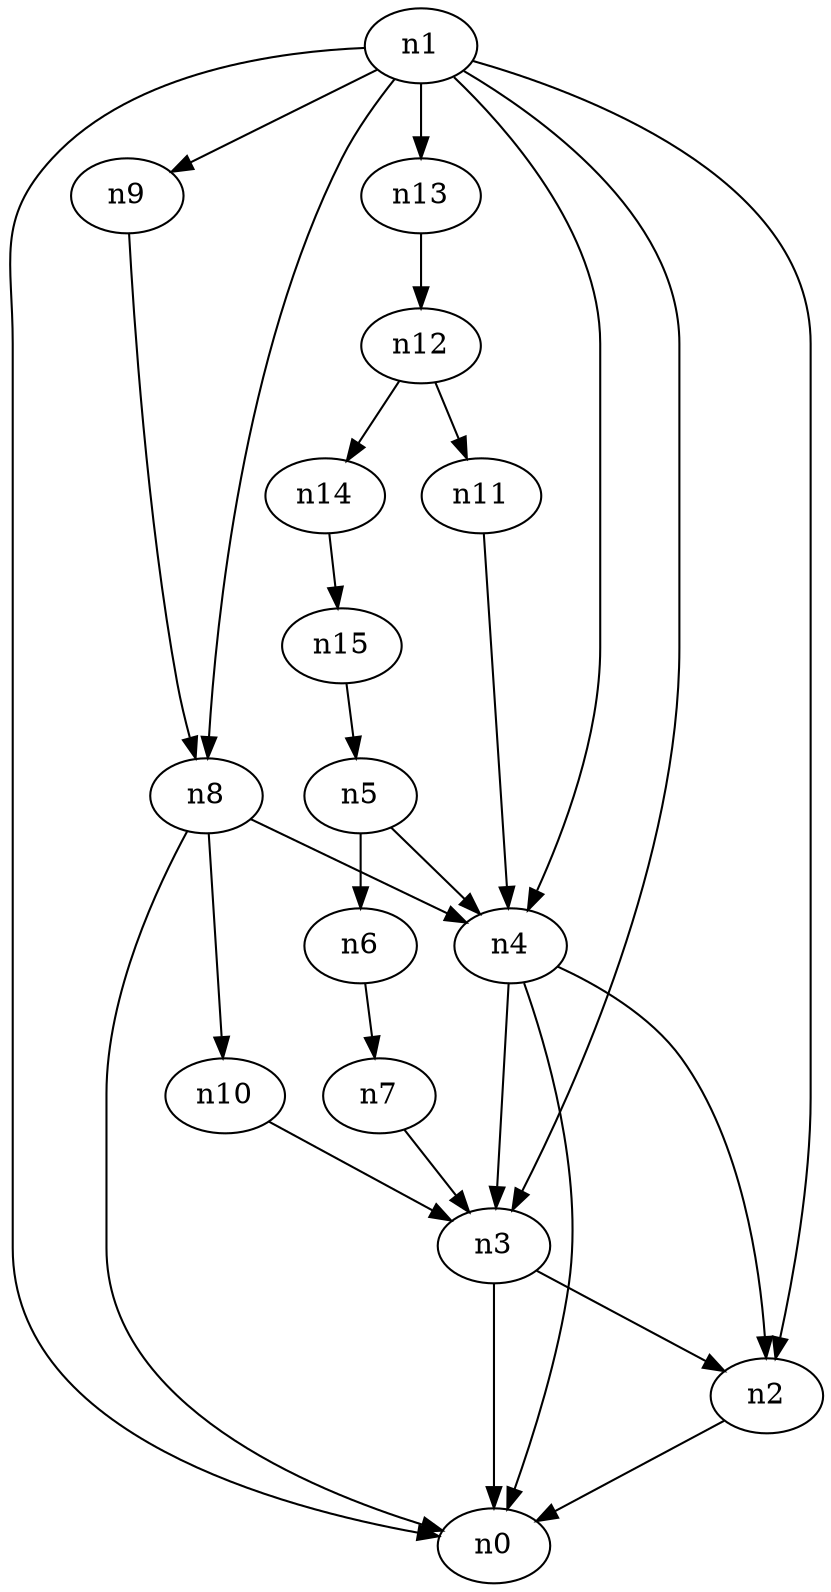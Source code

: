 digraph G {
	n1 -> n0	 [_graphml_id=e0];
	n1 -> n2	 [_graphml_id=e1];
	n1 -> n3	 [_graphml_id=e6];
	n1 -> n4	 [_graphml_id=e9];
	n1 -> n8	 [_graphml_id=e20];
	n1 -> n9	 [_graphml_id=e16];
	n1 -> n13	 [_graphml_id=e24];
	n2 -> n0	 [_graphml_id=e5];
	n3 -> n0	 [_graphml_id=e8];
	n3 -> n2	 [_graphml_id=e2];
	n4 -> n0	 [_graphml_id=e4];
	n4 -> n2	 [_graphml_id=e7];
	n4 -> n3	 [_graphml_id=e3];
	n5 -> n4	 [_graphml_id=e10];
	n5 -> n6	 [_graphml_id=e11];
	n6 -> n7	 [_graphml_id=e12];
	n7 -> n3	 [_graphml_id=e13];
	n8 -> n0	 [_graphml_id=e14];
	n8 -> n4	 [_graphml_id=e19];
	n8 -> n10	 [_graphml_id=e18];
	n9 -> n8	 [_graphml_id=e15];
	n10 -> n3	 [_graphml_id=e17];
	n11 -> n4	 [_graphml_id=e21];
	n12 -> n11	 [_graphml_id=e22];
	n12 -> n14	 [_graphml_id=e25];
	n13 -> n12	 [_graphml_id=e23];
	n14 -> n15	 [_graphml_id=e26];
	n15 -> n5	 [_graphml_id=e27];
}
